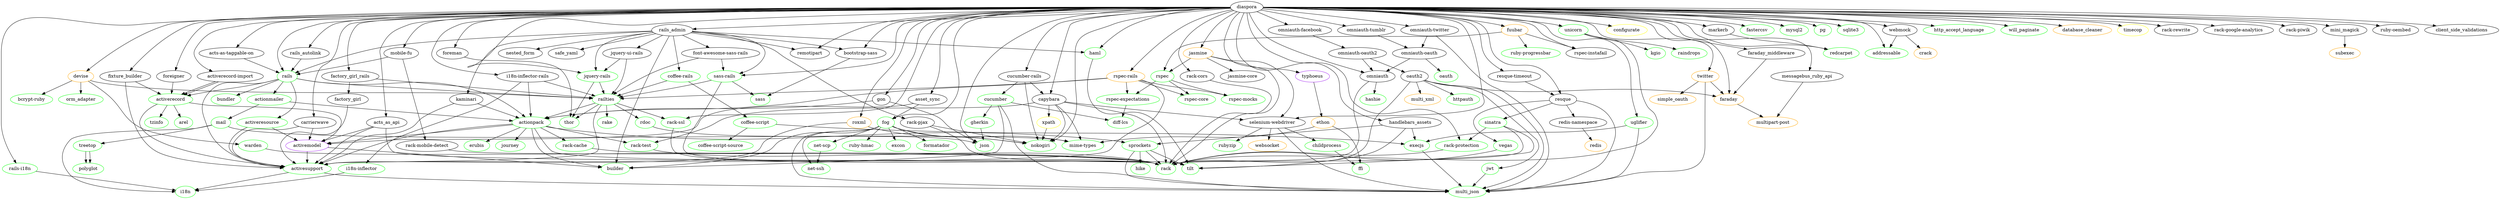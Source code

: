 digraph G {
"rails" [color="green"];
"actionmailer" [color="green"];
"actionpack" [color="green"];
"activemodel" [color="purple"];
"activesupport" [color="green"];
"i18n" [color="green"];
"multi_json" [color="green"];
"builder" [color="green"];
"erubis" [color="green"];
"journey" [color="green"];
"rack" [color="green"];
"rack-cache" [color="green"];
"rack-test" [color="green"];
"sprockets" [color="green"];
"hike" [color="green"];
"tilt" [color="green"];
"mail" [color="green"];
"mime-types" [color="green"];
"treetop" [color="green"];
"polyglot" [color="green"];
"activerecord" [color="green"];
"arel" [color="green"];
"tzinfo" [color="green"];
"activeresource" [color="green"];
"bundler" [color="green"];
"railties" [color="green"];
"rack-ssl" [color="green"];
"rake" [color="green"];
"rdoc" [color="green"];
"json" [color="green"];
"thor" [color="green"];
"unicorn" [color="green"];
"kgio" [color="green"];
"raindrops" [color="green"];
"configurate" [color="yellow"];
"rack-protection" [color="green"];
"devise" [color="orange"];
"bcrypt-ruby" [color="green"];
"orm_adapter" [color="green"];
"warden" [color="green"];
"hashie" [color="green"];
"faraday" [color="orange"];
"multipart-post" [color="orange"];
"httpauth" [color="green"];
"jwt" [color="green"];
"multi_xml" [color="orange"];
"oauth" [color="green"];
"twitter" [color="orange"];
"simple_oauth" [color="orange"];
"redcarpet" [color="green"];
"sass" [color="green"];
"coffee-rails" [color="green"];
"coffee-script" [color="green"];
"coffee-script-source" [color="green"];
"execjs" [color="green"];
"sass-rails" [color="green"];
"haml" [color="green"];
"jquery-rails" [color="green"];
"nokogiri" [color="green"];
"fastercsv" [color="green"];
"mysql2" [color="green"];
"pg" [color="green"];
"sqlite3" [color="green"];
"fog" [color="green"];
"excon" [color="green"];
"formatador" [color="green"];
"net-scp" [color="green"];
"net-ssh" [color="green"];
"ruby-hmac" [color="green"];
"subexec" [color="orange"];
"i18n-inflector" [color="green"];
"rails-i18n" [color="green"];
"roxml" [color="orange"];
"redis" [color="orange"];
"sinatra" [color="green"];
"vegas" [color="green"];
"addressable" [color="green"];
"http_accept_language" [color="green"];
"typhoeus" [color="purple"];
"ethon" [color="orange"];
"ffi" [color="green"];
"will_paginate" [color="green"];
"uglifier" [color="green"];
"jasmine" [color="orange"];
"rspec" [color="green"];
"rspec-core" [color="green"];
"rspec-expectations" [color="green"];
"diff-lcs" [color="green"];
"rspec-mocks" [color="green"];
"childprocess" [color="green"];
"rubyzip" [color="green"];
"websocket" [color="orange"];
"xpath" [color="yellow"];
"cucumber" [color="green"];
"gherkin" [color="green"];
"database_cleaner" [color="orange"];
"timecop" [color="yellow"];
"fuubar" [color="orange"];
"ruby-progressbar" [color="green"];
"crack" [color="orange"];
"rspec-rails" [color="orange"];
"diaspora" -> "rails";
"diaspora" -> "foreman";
"diaspora" -> "unicorn";
"diaspora" -> "rails_autolink";
"diaspora" -> "configurate";
"diaspora" -> "rack-cors";
"diaspora" -> "rack-protection";
"diaspora" -> "devise";
"diaspora" -> "remotipart";
"diaspora" -> "omniauth";
"diaspora" -> "omniauth-facebook";
"diaspora" -> "omniauth-tumblr";
"diaspora" -> "omniauth-twitter";
"diaspora" -> "twitter";
"diaspora" -> "markerb";
"diaspora" -> "messagebus_ruby_api";
"diaspora" -> "rails_admin";
"diaspora" -> "fastercsv";
"diaspora" -> "rack-ssl";
"diaspora" -> "rack-rewrite";
"diaspora" -> "rack-google-analytics";
"diaspora" -> "rack-piwik";
"diaspora" -> "activerecord-import";
"diaspora" -> "foreigner";
"diaspora" -> "mysql2";
"diaspora" -> "pg";
"diaspora" -> "sqlite3";
"diaspora" -> "carrierwave";
"diaspora" -> "fog";
"diaspora" -> "mini_magick";
"diaspora" -> "json";
"diaspora" -> "acts_as_api";
"diaspora" -> "i18n-inflector-rails";
"diaspora" -> "rails-i18n";
"diaspora" -> "nokogiri";
"diaspora" -> "redcarpet";
"diaspora" -> "roxml";
"diaspora" -> "ruby-oembed";
"diaspora" -> "resque";
"diaspora" -> "resque-timeout";
"diaspora" -> "acts-as-taggable-on";
"diaspora" -> "addressable";
"diaspora" -> "http_accept_language";
"diaspora" -> "typhoeus";
"diaspora" -> "haml";
"diaspora" -> "mobile-fu";
"diaspora" -> "will_paginate";
"diaspora" -> "client_side_validations";
"diaspora" -> "gon";
"diaspora" -> "bootstrap-sass";
"diaspora" -> "sass-rails";
"diaspora" -> "handlebars_assets";
"diaspora" -> "uglifier";
"diaspora" -> "asset_sync";
"diaspora" -> "jquery-rails";
"diaspora" -> "faraday";
"diaspora" -> "faraday_middleware";
"diaspora" -> "jasmine";
"diaspora" -> "capybara";
"diaspora" -> "cucumber-rails";
"diaspora" -> "database_cleaner";
"diaspora" -> "timecop";
"diaspora" -> "factory_girl_rails";
"diaspora" -> "fixture_builder";
"diaspora" -> "fuubar";
"diaspora" -> "rspec-instafail";
"diaspora" -> "selenium-webdriver";
"diaspora" -> "webmock";
"diaspora" -> "rspec-rails";
"rails" -> "actionmailer";
"rails" -> "actionpack";
"rails" -> "activerecord";
"rails" -> "activeresource";
"rails" -> "activesupport";
"rails" -> "bundler";
"rails" -> "railties";
"actionmailer" -> "actionpack";
"actionmailer" -> "mail";
"actionpack" -> "activemodel";
"actionpack" -> "activesupport";
"actionpack" -> "builder";
"actionpack" -> "erubis";
"actionpack" -> "journey";
"actionpack" -> "rack";
"actionpack" -> "rack-cache";
"actionpack" -> "rack-test";
"actionpack" -> "sprockets";
"activemodel" -> "activesupport";
"activemodel" -> "builder";
"activesupport" -> "i18n";
"activesupport" -> "multi_json";
"rack-cache" -> "rack";
"rack-test" -> "rack";
"sprockets" -> "hike";
"sprockets" -> "multi_json";
"sprockets" -> "rack";
"sprockets" -> "tilt";
"mail" -> "i18n";
"mail" -> "mime-types";
"mail" -> "treetop";
"treetop" -> "polyglot";
"treetop" -> "polyglot";
"activerecord" -> "activemodel";
"activerecord" -> "activesupport";
"activerecord" -> "arel";
"activerecord" -> "tzinfo";
"activeresource" -> "activemodel";
"activeresource" -> "activesupport";
"railties" -> "actionpack";
"railties" -> "activesupport";
"railties" -> "rack-ssl";
"railties" -> "rake";
"railties" -> "rdoc";
"railties" -> "thor";
"rack-ssl" -> "rack";
"rdoc" -> "json";
"foreman" -> "thor";
"unicorn" -> "kgio";
"unicorn" -> "rack";
"unicorn" -> "raindrops";
"rails_autolink" -> "rails";
"rack-cors" -> "rack";
"rack-protection" -> "rack";
"devise" -> "bcrypt-ruby";
"devise" -> "orm_adapter";
"devise" -> "railties";
"devise" -> "warden";
"warden" -> "rack";
"omniauth" -> "hashie";
"omniauth" -> "rack";
"omniauth-facebook" -> "omniauth-oauth2";
"omniauth-oauth2" -> "oauth2";
"omniauth-oauth2" -> "omniauth";
"oauth2" -> "faraday";
"oauth2" -> "httpauth";
"oauth2" -> "jwt";
"oauth2" -> "multi_json";
"oauth2" -> "multi_xml";
"oauth2" -> "rack";
"faraday" -> "multipart-post";
"jwt" -> "multi_json";
"omniauth-tumblr" -> "omniauth-oauth";
"omniauth-oauth" -> "oauth";
"omniauth-oauth" -> "omniauth";
"omniauth-twitter" -> "multi_json";
"omniauth-twitter" -> "omniauth-oauth";
"twitter" -> "faraday";
"twitter" -> "multi_json";
"twitter" -> "simple_oauth";
"markerb" -> "redcarpet";
"messagebus_ruby_api" -> "multipart-post";
"rails_admin" -> "bootstrap-sass";
"rails_admin" -> "builder";
"rails_admin" -> "coffee-rails";
"rails_admin" -> "font-awesome-sass-rails";
"rails_admin" -> "haml";
"rails_admin" -> "jquery-rails";
"rails_admin" -> "jquery-ui-rails";
"rails_admin" -> "kaminari";
"rails_admin" -> "nested_form";
"rails_admin" -> "rack-pjax";
"rails_admin" -> "rails";
"rails_admin" -> "remotipart";
"rails_admin" -> "safe_yaml";
"rails_admin" -> "sass-rails";
"bootstrap-sass" -> "sass";
"coffee-rails" -> "coffee-script";
"coffee-rails" -> "railties";
"coffee-script" -> "coffee-script-source";
"coffee-script" -> "execjs";
"execjs" -> "multi_json";
"font-awesome-sass-rails" -> "railties";
"font-awesome-sass-rails" -> "sass-rails";
"sass-rails" -> "railties";
"sass-rails" -> "sass";
"sass-rails" -> "tilt";
"haml" -> "tilt";
"jquery-rails" -> "railties";
"jquery-rails" -> "thor";
"jquery-ui-rails" -> "jquery-rails";
"jquery-ui-rails" -> "railties";
"kaminari" -> "actionpack";
"kaminari" -> "activesupport";
"rack-pjax" -> "nokogiri";
"rack-pjax" -> "rack";
"activerecord-import" -> "activerecord";
"activerecord-import" -> "activerecord";
"foreigner" -> "activerecord";
"carrierwave" -> "activemodel";
"carrierwave" -> "activesupport";
"fog" -> "builder";
"fog" -> "excon";
"fog" -> "formatador";
"fog" -> "mime-types";
"fog" -> "multi_json";
"fog" -> "net-scp";
"fog" -> "net-ssh";
"fog" -> "nokogiri";
"fog" -> "ruby-hmac";
"net-scp" -> "net-ssh";
"mini_magick" -> "subexec";
"acts_as_api" -> "activemodel";
"acts_as_api" -> "activesupport";
"acts_as_api" -> "rack";
"i18n-inflector-rails" -> "actionpack";
"i18n-inflector-rails" -> "i18n-inflector";
"i18n-inflector-rails" -> "railties";
"i18n-inflector" -> "i18n";
"rails-i18n" -> "i18n";
"roxml" -> "activesupport";
"roxml" -> "nokogiri";
"resque" -> "multi_json";
"resque" -> "redis-namespace";
"resque" -> "sinatra";
"resque" -> "vegas";
"redis-namespace" -> "redis";
"sinatra" -> "rack";
"sinatra" -> "rack-protection";
"sinatra" -> "tilt";
"vegas" -> "rack";
"resque-timeout" -> "resque";
"acts-as-taggable-on" -> "rails";
"typhoeus" -> "ethon";
"ethon" -> "ffi";
"ethon" -> "mime-types";
"mobile-fu" -> "rack-mobile-detect";
"mobile-fu" -> "rails";
"rack-mobile-detect" -> "rack";
"gon" -> "actionpack";
"gon" -> "json";
"handlebars_assets" -> "execjs";
"handlebars_assets" -> "sprockets";
"handlebars_assets" -> "tilt";
"uglifier" -> "execjs";
"uglifier" -> "multi_json";
"asset_sync" -> "activemodel";
"asset_sync" -> "fog";
"faraday_middleware" -> "faraday";
"jasmine" -> "jasmine-core";
"jasmine" -> "rack";
"jasmine" -> "rspec";
"jasmine" -> "selenium-webdriver";
"rspec" -> "rspec-core";
"rspec" -> "rspec-expectations";
"rspec" -> "rspec-mocks";
"rspec-expectations" -> "diff-lcs";
"selenium-webdriver" -> "childprocess";
"selenium-webdriver" -> "multi_json";
"selenium-webdriver" -> "rubyzip";
"selenium-webdriver" -> "websocket";
"childprocess" -> "ffi";
"capybara" -> "mime-types";
"capybara" -> "nokogiri";
"capybara" -> "rack";
"capybara" -> "rack-test";
"capybara" -> "selenium-webdriver";
"capybara" -> "xpath";
"xpath" -> "nokogiri";
"cucumber-rails" -> "capybara";
"cucumber-rails" -> "cucumber";
"cucumber-rails" -> "nokogiri";
"cucumber" -> "builder";
"cucumber" -> "diff-lcs";
"cucumber" -> "gherkin";
"cucumber" -> "multi_json";
"gherkin" -> "json";
"factory_girl_rails" -> "factory_girl";
"factory_girl_rails" -> "railties";
"factory_girl" -> "activesupport";
"fixture_builder" -> "activerecord";
"fixture_builder" -> "activesupport";
"fuubar" -> "rspec";
"fuubar" -> "rspec-instafail";
"fuubar" -> "ruby-progressbar";
"webmock" -> "addressable";
"webmock" -> "crack";
"rspec-rails" -> "actionpack";
"rspec-rails" -> "activesupport";
"rspec-rails" -> "railties";
"rspec-rails" -> "rspec-core";
"rspec-rails" -> "rspec-expectations";
"rspec-rails" -> "rspec-mocks";
}
